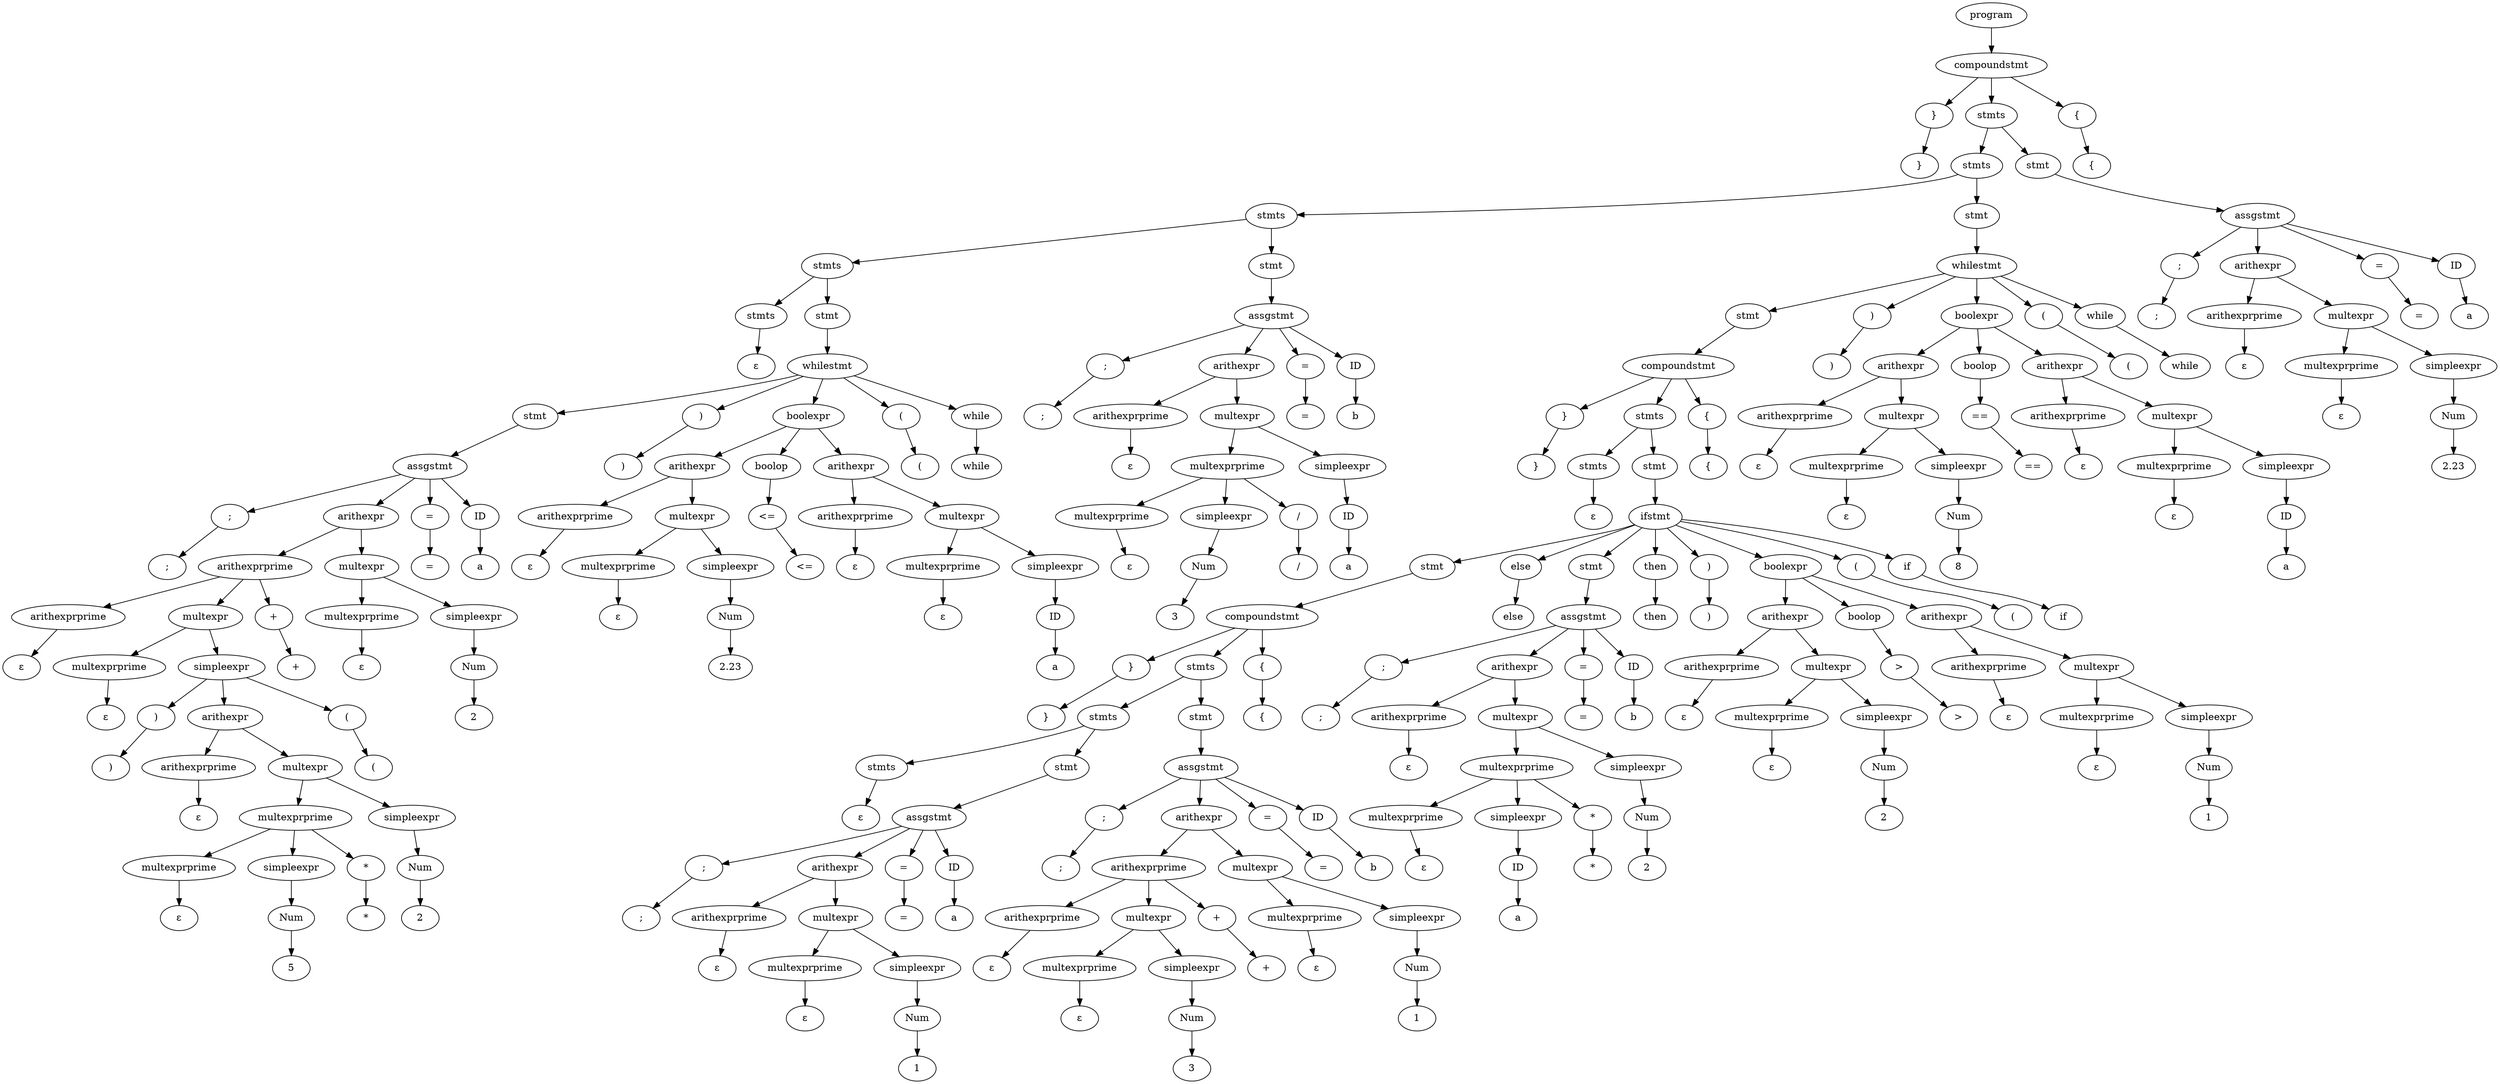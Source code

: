 digraph G {
n0[label=program];n1[label="compoundstmt"];n0->n1;n2[label="}"];n1->n2;n3[label="stmts"];n1->n3;n4[label="{"];n1->n4;n5[label="{"];n4->n5;n6[label="stmts"];n3->n6;n7[label="stmt"];n3->n7;n8[label="assgstmt"];n7->n8;n9[label=";"];n8->n9;n10[label="arithexpr"];n8->n10;n11[label="="];n8->n11;n12[label="ID"];n8->n12;n13[label="a"];n12->n13;n14[label="="];n11->n14;n15[label="arithexprprime"];n10->n15;n16[label="multexpr"];n10->n16;n17[label="multexprprime"];n16->n17;n18[label="simpleexpr"];n16->n18;n19[label="Num"];n18->n19;n20[label="2.23"];n19->n20;n21[label=ε];n17->n21;n22[label=ε];n15->n22;n23[label=";"];n9->n23;n24[label="stmts"];n6->n24;n25[label="stmt"];n6->n25;n26[label="whilestmt"];n25->n26;n27[label="stmt"];n26->n27;n28[label=")"];n26->n28;n29[label="boolexpr"];n26->n29;n30[label="("];n26->n30;n31[label="while"];n26->n31;n32[label="while"];n31->n32;n33[label="("];n30->n33;n34[label="arithexpr"];n29->n34;n35[label="boolop"];n29->n35;n36[label="arithexpr"];n29->n36;n37[label="arithexprprime"];n36->n37;n38[label="multexpr"];n36->n38;n39[label="multexprprime"];n38->n39;n40[label="simpleexpr"];n38->n40;n41[label="ID"];n40->n41;n42[label="a"];n41->n42;n43[label=ε];n39->n43;n44[label=ε];n37->n44;n45[label="=="];n35->n45;n46[label="=="];n45->n46;n47[label="arithexprprime"];n34->n47;n48[label="multexpr"];n34->n48;n49[label="multexprprime"];n48->n49;n50[label="simpleexpr"];n48->n50;n51[label="Num"];n50->n51;n52[label="8"];n51->n52;n53[label=ε];n49->n53;n54[label=ε];n47->n54;n55[label=")"];n28->n55;n56[label="compoundstmt"];n27->n56;n57[label="}"];n56->n57;n58[label="stmts"];n56->n58;n59[label="{"];n56->n59;n60[label="{"];n59->n60;n61[label="stmts"];n58->n61;n62[label="stmt"];n58->n62;n63[label="ifstmt"];n62->n63;n64[label="stmt"];n63->n64;n65[label="else"];n63->n65;n66[label="stmt"];n63->n66;n67[label="then"];n63->n67;n68[label=")"];n63->n68;n69[label="boolexpr"];n63->n69;n70[label="("];n63->n70;n71[label="if"];n63->n71;n72[label="if"];n71->n72;n73[label="("];n70->n73;n74[label="arithexpr"];n69->n74;n75[label="boolop"];n69->n75;n76[label="arithexpr"];n69->n76;n77[label="arithexprprime"];n76->n77;n78[label="multexpr"];n76->n78;n79[label="multexprprime"];n78->n79;n80[label="simpleexpr"];n78->n80;n81[label="Num"];n80->n81;n82[label="1"];n81->n82;n83[label=ε];n79->n83;n84[label=ε];n77->n84;n85[label=">"];n75->n85;n86[label=">"];n85->n86;n87[label="arithexprprime"];n74->n87;n88[label="multexpr"];n74->n88;n89[label="multexprprime"];n88->n89;n90[label="simpleexpr"];n88->n90;n91[label="Num"];n90->n91;n92[label="2"];n91->n92;n93[label=ε];n89->n93;n94[label=ε];n87->n94;n95[label=")"];n68->n95;n96[label="then"];n67->n96;n97[label="assgstmt"];n66->n97;n98[label=";"];n97->n98;n99[label="arithexpr"];n97->n99;n100[label="="];n97->n100;n101[label="ID"];n97->n101;n102[label="b"];n101->n102;n103[label="="];n100->n103;n104[label="arithexprprime"];n99->n104;n105[label="multexpr"];n99->n105;n106[label="multexprprime"];n105->n106;n107[label="simpleexpr"];n105->n107;n108[label="Num"];n107->n108;n109[label="2"];n108->n109;n110[label="multexprprime"];n106->n110;n111[label="simpleexpr"];n106->n111;n112[label="*"];n106->n112;n113[label="*"];n112->n113;n114[label="ID"];n111->n114;n115[label="a"];n114->n115;n116[label=ε];n110->n116;n117[label=ε];n104->n117;n118[label=";"];n98->n118;n119[label="else"];n65->n119;n120[label="compoundstmt"];n64->n120;n121[label="}"];n120->n121;n122[label="stmts"];n120->n122;n123[label="{"];n120->n123;n124[label="{"];n123->n124;n125[label="stmts"];n122->n125;n126[label="stmt"];n122->n126;n127[label="assgstmt"];n126->n127;n128[label=";"];n127->n128;n129[label="arithexpr"];n127->n129;n130[label="="];n127->n130;n131[label="ID"];n127->n131;n132[label="b"];n131->n132;n133[label="="];n130->n133;n134[label="arithexprprime"];n129->n134;n135[label="multexpr"];n129->n135;n136[label="multexprprime"];n135->n136;n137[label="simpleexpr"];n135->n137;n138[label="Num"];n137->n138;n139[label="1"];n138->n139;n140[label=ε];n136->n140;n141[label="arithexprprime"];n134->n141;n142[label="multexpr"];n134->n142;n143[label="+"];n134->n143;n144[label="+"];n143->n144;n145[label="multexprprime"];n142->n145;n146[label="simpleexpr"];n142->n146;n147[label="Num"];n146->n147;n148[label="3"];n147->n148;n149[label=ε];n145->n149;n150[label=ε];n141->n150;n151[label=";"];n128->n151;n152[label="stmts"];n125->n152;n153[label="stmt"];n125->n153;n154[label="assgstmt"];n153->n154;n155[label=";"];n154->n155;n156[label="arithexpr"];n154->n156;n157[label="="];n154->n157;n158[label="ID"];n154->n158;n159[label="a"];n158->n159;n160[label="="];n157->n160;n161[label="arithexprprime"];n156->n161;n162[label="multexpr"];n156->n162;n163[label="multexprprime"];n162->n163;n164[label="simpleexpr"];n162->n164;n165[label="Num"];n164->n165;n166[label="1"];n165->n166;n167[label=ε];n163->n167;n168[label=ε];n161->n168;n169[label=";"];n155->n169;n170[label=ε];n152->n170;n171[label="}"];n121->n171;n172[label=ε];n61->n172;n173[label="}"];n57->n173;n174[label="stmts"];n24->n174;n175[label="stmt"];n24->n175;n176[label="assgstmt"];n175->n176;n177[label=";"];n176->n177;n178[label="arithexpr"];n176->n178;n179[label="="];n176->n179;n180[label="ID"];n176->n180;n181[label="b"];n180->n181;n182[label="="];n179->n182;n183[label="arithexprprime"];n178->n183;n184[label="multexpr"];n178->n184;n185[label="multexprprime"];n184->n185;n186[label="simpleexpr"];n184->n186;n187[label="ID"];n186->n187;n188[label="a"];n187->n188;n189[label="multexprprime"];n185->n189;n190[label="simpleexpr"];n185->n190;n191[label="/"];n185->n191;n192[label="/"];n191->n192;n193[label="Num"];n190->n193;n194[label="3"];n193->n194;n195[label=ε];n189->n195;n196[label=ε];n183->n196;n197[label=";"];n177->n197;n198[label="stmts"];n174->n198;n199[label="stmt"];n174->n199;n200[label="whilestmt"];n199->n200;n201[label="stmt"];n200->n201;n202[label=")"];n200->n202;n203[label="boolexpr"];n200->n203;n204[label="("];n200->n204;n205[label="while"];n200->n205;n206[label="while"];n205->n206;n207[label="("];n204->n207;n208[label="arithexpr"];n203->n208;n209[label="boolop"];n203->n209;n210[label="arithexpr"];n203->n210;n211[label="arithexprprime"];n210->n211;n212[label="multexpr"];n210->n212;n213[label="multexprprime"];n212->n213;n214[label="simpleexpr"];n212->n214;n215[label="ID"];n214->n215;n216[label="a"];n215->n216;n217[label=ε];n213->n217;n218[label=ε];n211->n218;n219[label="<="];n209->n219;n220[label="<="];n219->n220;n221[label="arithexprprime"];n208->n221;n222[label="multexpr"];n208->n222;n223[label="multexprprime"];n222->n223;n224[label="simpleexpr"];n222->n224;n225[label="Num"];n224->n225;n226[label="2.23"];n225->n226;n227[label=ε];n223->n227;n228[label=ε];n221->n228;n229[label=")"];n202->n229;n230[label="assgstmt"];n201->n230;n231[label=";"];n230->n231;n232[label="arithexpr"];n230->n232;n233[label="="];n230->n233;n234[label="ID"];n230->n234;n235[label="a"];n234->n235;n236[label="="];n233->n236;n237[label="arithexprprime"];n232->n237;n238[label="multexpr"];n232->n238;n239[label="multexprprime"];n238->n239;n240[label="simpleexpr"];n238->n240;n241[label="Num"];n240->n241;n242[label="2"];n241->n242;n243[label=ε];n239->n243;n244[label="arithexprprime"];n237->n244;n245[label="multexpr"];n237->n245;n246[label="+"];n237->n246;n247[label="+"];n246->n247;n248[label="multexprprime"];n245->n248;n249[label="simpleexpr"];n245->n249;n250[label=")"];n249->n250;n251[label="arithexpr"];n249->n251;n252[label="("];n249->n252;n253[label="("];n252->n253;n254[label="arithexprprime"];n251->n254;n255[label="multexpr"];n251->n255;n256[label="multexprprime"];n255->n256;n257[label="simpleexpr"];n255->n257;n258[label="Num"];n257->n258;n259[label="2"];n258->n259;n260[label="multexprprime"];n256->n260;n261[label="simpleexpr"];n256->n261;n262[label="*"];n256->n262;n263[label="*"];n262->n263;n264[label="Num"];n261->n264;n265[label="5"];n264->n265;n266[label=ε];n260->n266;n267[label=ε];n254->n267;n268[label=")"];n250->n268;n269[label=ε];n248->n269;n270[label=ε];n244->n270;n271[label=";"];n231->n271;n272[label=ε];n198->n272;n273[label="}"];n2->n273;}
